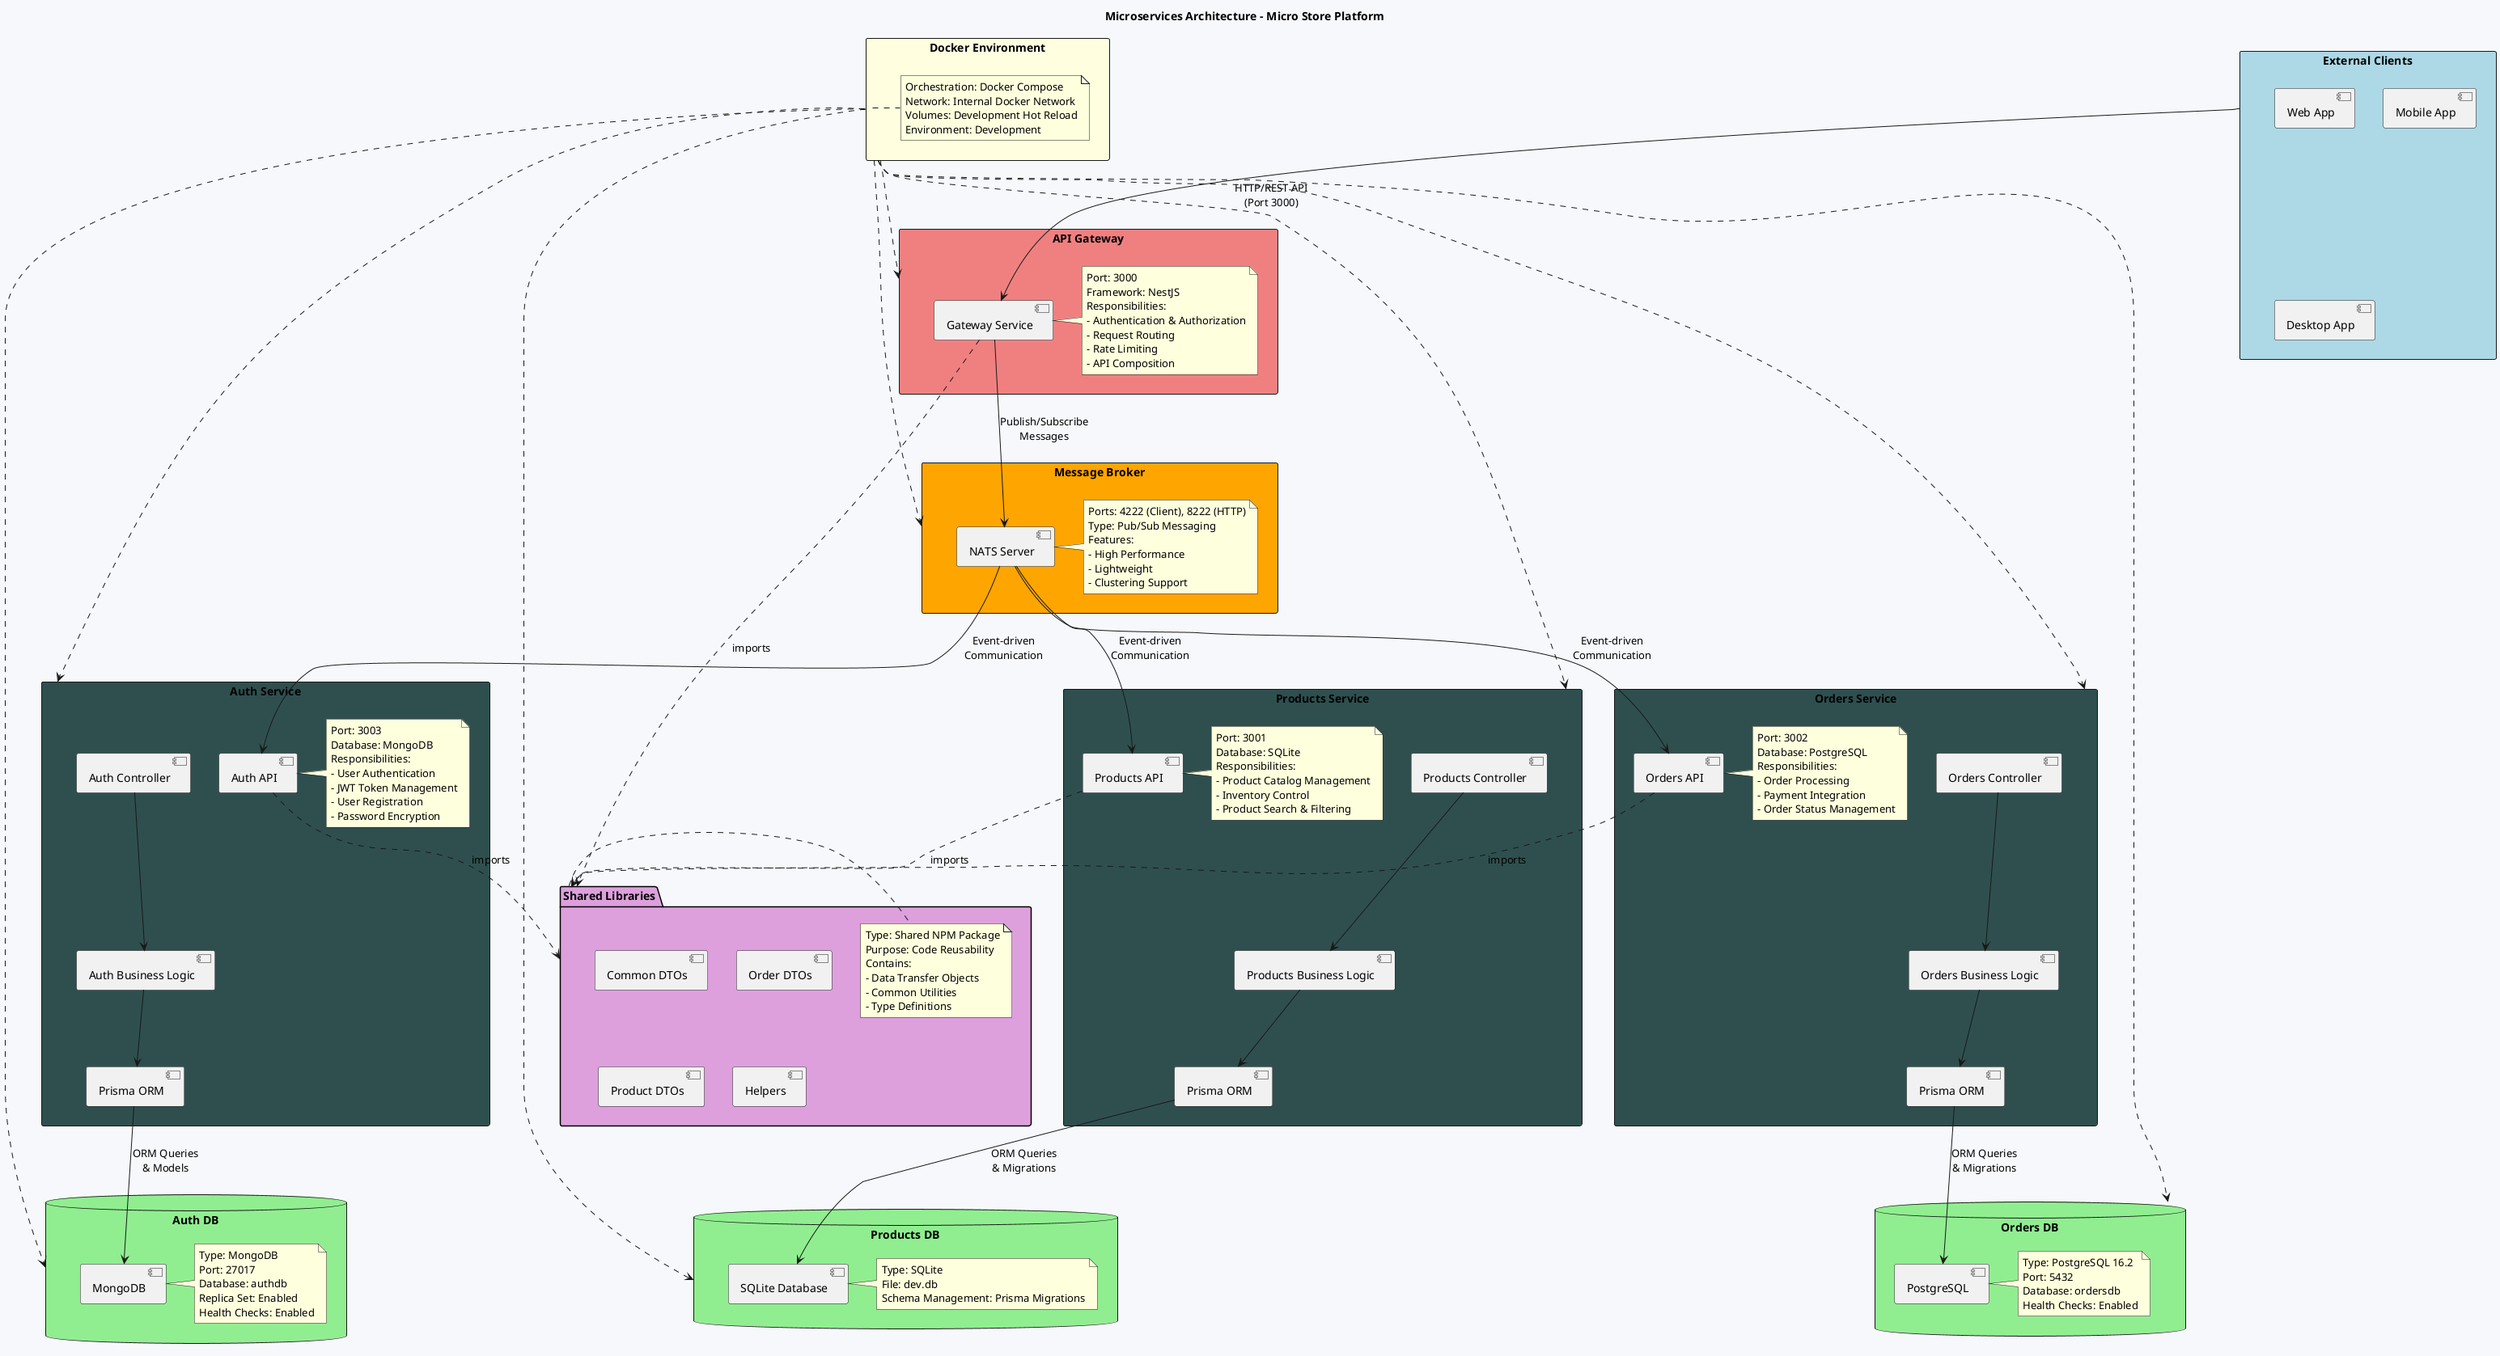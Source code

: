 @startuml architecture
title Microservices Architecture - Micro Store Platform

skinparam backgroundColor #F7F8FC
skinparam shadowing false

' External clients
rectangle "External Clients" as clients #LightBlue {
  component "Web App" as webapp
  component "Mobile App" as mobile
  component "Desktop App" as desktop
}

' API Gateway
rectangle "API Gateway" as gateway_box #LightCoral {
  component "Gateway Service" as gateway
  note right of gateway
    Port: 3000
    Framework: NestJS
    Responsibilities:
    - Authentication & Authorization
    - Request Routing
    - Rate Limiting
    - API Composition
  end note
}

' Message Broker
rectangle "Message Broker" as message_broker #Orange {
  component "NATS Server" as nats
  note right of nats
    Ports: 4222 (Client), 8222 (HTTP)
    Type: Pub/Sub Messaging
    Features:
    - High Performance
    - Lightweight
    - Clustering Support
  end note
}

' Products Microservice
rectangle "Products Service" as products_box #DarkSlateGray {
  component "Products API" as products_service
  component "Products Controller" as products_controller
  component "Products Business Logic" as products_logic
  component "Prisma ORM" as products_prisma
  
  products_controller --> products_logic
  products_logic --> products_prisma
  
  note right of products_service
    Port: 3001
    Database: SQLite
    Responsibilities:
    - Product Catalog Management
    - Inventory Control
    - Product Search & Filtering
  end note
}

' Products Database
database "Products DB" as products_db #LightGreen {
  component "SQLite Database" as sqlite_db
  note right of sqlite_db
    Type: SQLite
    File: dev.db
    Schema Management: Prisma Migrations
  end note
}

' Orders Microservice
rectangle "Orders Service" as orders_box #DarkSlateGray {
  component "Orders API" as orders_service
  component "Orders Controller" as orders_controller
  component "Orders Business Logic" as orders_logic
  component "Prisma ORM" as orders_prisma
  
  orders_controller --> orders_logic
  orders_logic --> orders_prisma
  
  note right of orders_service
    Port: 3002
    Database: PostgreSQL
    Responsibilities:
    - Order Processing
    - Payment Integration
    - Order Status Management
  end note
}

' Orders Database
database "Orders DB" as orders_db #LightGreen {
  component "PostgreSQL" as postgres_db
  note right of postgres_db
    Type: PostgreSQL 16.2
    Port: 5432
    Database: ordersdb
    Health Checks: Enabled
  end note
}

' Auth Microservice
rectangle "Auth Service" as auth_box #DarkSlateGray {
  component "Auth API" as auth_service
  component "Auth Controller" as auth_controller
  component "Auth Business Logic" as auth_logic
  component "Prisma ORM" as auth_prisma
  
  auth_controller --> auth_logic
  auth_logic --> auth_prisma
  
  note right of auth_service
    Port: 3003
    Database: MongoDB
    Responsibilities:
    - User Authentication
    - JWT Token Management
    - User Registration
    - Password Encryption
  end note
}

' Auth Database
database "Auth DB" as auth_db #LightGreen {
  component "MongoDB" as mongo_db
  note right of mongo_db
    Type: MongoDB
    Port: 27017
    Database: authdb
    Replica Set: Enabled
    Health Checks: Enabled
  end note
}

' Shared Libraries
package "Shared Libraries" as shared #Plum {
  component "Common DTOs" as shared_dtos
  component "Order DTOs" as order_dtos
  component "Product DTOs" as product_dtos
  component "Helpers" as helpers
  
  note right of shared
    Type: Shared NPM Package
    Purpose: Code Reusability
    Contains:
    - Data Transfer Objects
    - Common Utilities
    - Type Definitions
  end note
}

' Docker Infrastructure
rectangle "Docker Environment" as docker #LightYellow {
  note right of docker
    Orchestration: Docker Compose
    Network: Internal Docker Network
    Volumes: Development Hot Reload
    Environment: Development
  end note
}

' Client connections
clients --> gateway : "HTTP/REST API\n(Port 3000)"

' Gateway connections
gateway --> nats : "Publish/Subscribe\nMessages"

' Service connections to NATS
nats --> products_service : "Event-driven\nCommunication"
nats --> orders_service : "Event-driven\nCommunication"
nats --> auth_service : "Event-driven\nCommunication"

' Database connections
products_prisma --> sqlite_db : "ORM Queries\n& Migrations"
orders_prisma --> postgres_db : "ORM Queries\n& Migrations"
auth_prisma --> mongo_db : "ORM Queries\n& Models"

' Shared library usage
gateway ..> shared : "imports"
products_service ..> shared : "imports"
orders_service ..> shared : "imports"
auth_service ..> shared : "imports"

' Docker environment contains all services
docker ..> gateway_box
docker ..> products_box
docker ..> orders_box
docker ..> auth_box
docker ..> message_broker
docker ..> products_db
docker ..> orders_db
docker ..> auth_db

@enduml
